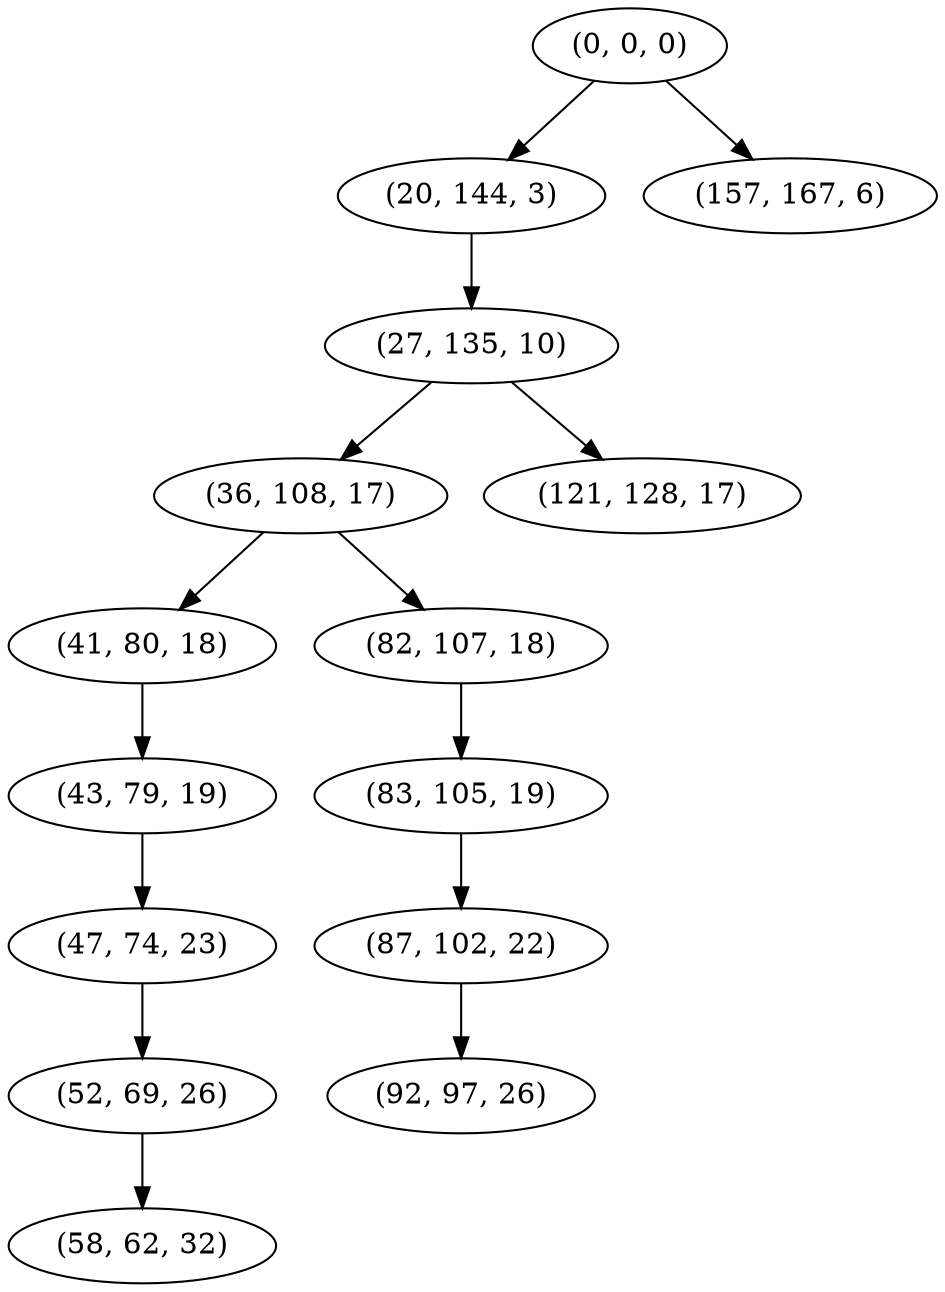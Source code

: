digraph tree {
    "(0, 0, 0)";
    "(20, 144, 3)";
    "(27, 135, 10)";
    "(36, 108, 17)";
    "(41, 80, 18)";
    "(43, 79, 19)";
    "(47, 74, 23)";
    "(52, 69, 26)";
    "(58, 62, 32)";
    "(82, 107, 18)";
    "(83, 105, 19)";
    "(87, 102, 22)";
    "(92, 97, 26)";
    "(121, 128, 17)";
    "(157, 167, 6)";
    "(0, 0, 0)" -> "(20, 144, 3)";
    "(0, 0, 0)" -> "(157, 167, 6)";
    "(20, 144, 3)" -> "(27, 135, 10)";
    "(27, 135, 10)" -> "(36, 108, 17)";
    "(27, 135, 10)" -> "(121, 128, 17)";
    "(36, 108, 17)" -> "(41, 80, 18)";
    "(36, 108, 17)" -> "(82, 107, 18)";
    "(41, 80, 18)" -> "(43, 79, 19)";
    "(43, 79, 19)" -> "(47, 74, 23)";
    "(47, 74, 23)" -> "(52, 69, 26)";
    "(52, 69, 26)" -> "(58, 62, 32)";
    "(82, 107, 18)" -> "(83, 105, 19)";
    "(83, 105, 19)" -> "(87, 102, 22)";
    "(87, 102, 22)" -> "(92, 97, 26)";
}
